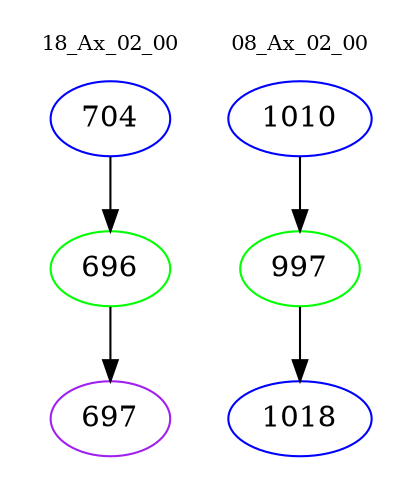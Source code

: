 digraph{
subgraph cluster_0 {
color = white
label = "18_Ax_02_00";
fontsize=10;
T0_704 [label="704", color="blue"]
T0_704 -> T0_696 [color="black"]
T0_696 [label="696", color="green"]
T0_696 -> T0_697 [color="black"]
T0_697 [label="697", color="purple"]
}
subgraph cluster_1 {
color = white
label = "08_Ax_02_00";
fontsize=10;
T1_1010 [label="1010", color="blue"]
T1_1010 -> T1_997 [color="black"]
T1_997 [label="997", color="green"]
T1_997 -> T1_1018 [color="black"]
T1_1018 [label="1018", color="blue"]
}
}
